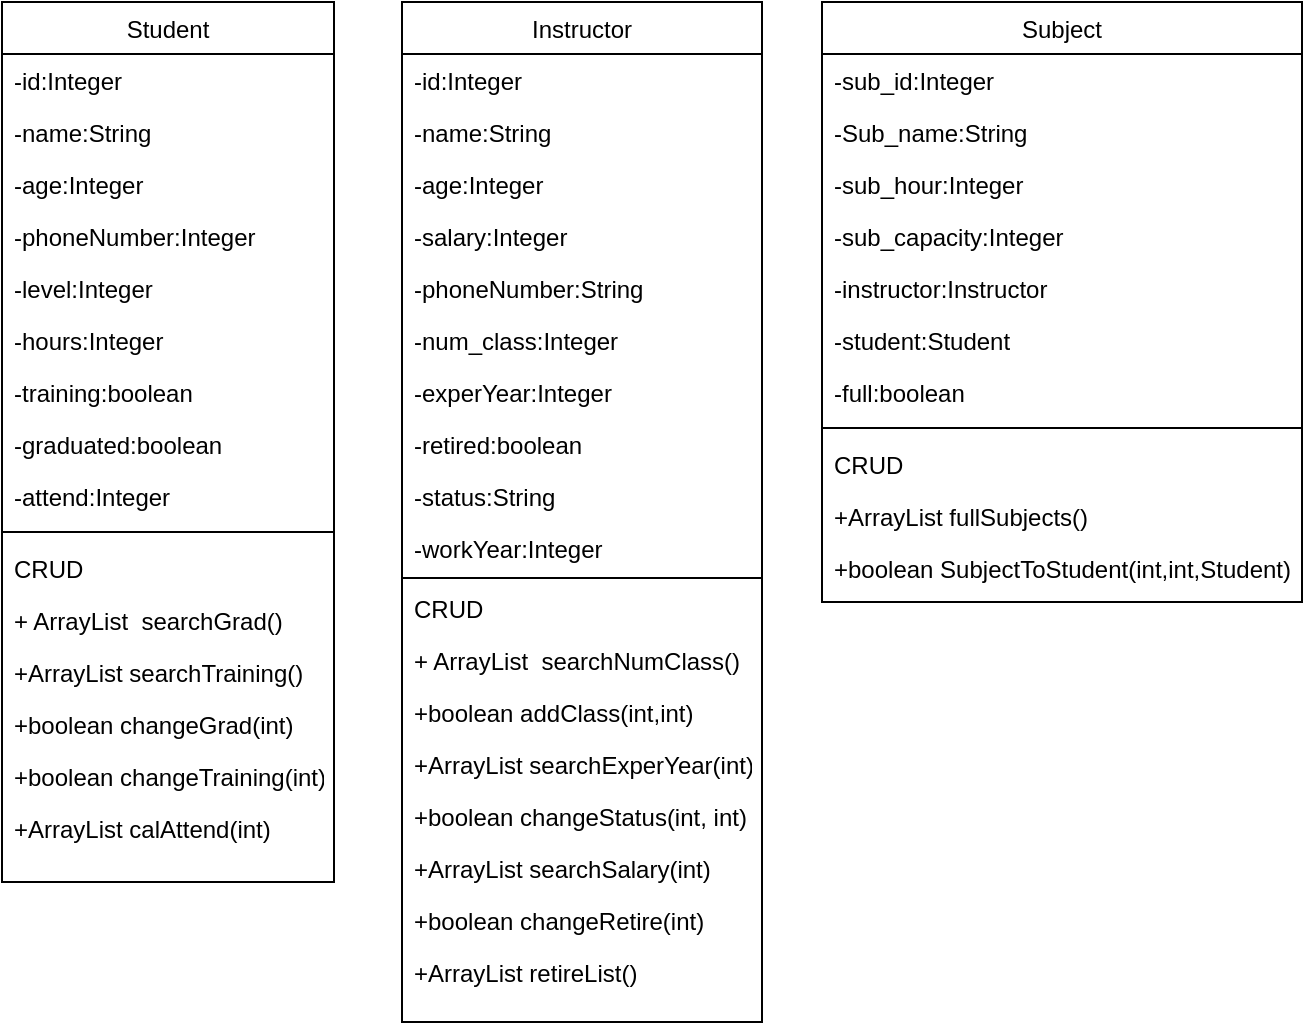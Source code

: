 <mxfile version="24.0.7" type="device">
  <diagram id="C5RBs43oDa-KdzZeNtuy" name="Page-1">
    <mxGraphModel dx="1050" dy="557" grid="1" gridSize="10" guides="1" tooltips="1" connect="1" arrows="1" fold="1" page="1" pageScale="1" pageWidth="827" pageHeight="1169" math="0" shadow="0">
      <root>
        <mxCell id="WIyWlLk6GJQsqaUBKTNV-0" />
        <mxCell id="WIyWlLk6GJQsqaUBKTNV-1" parent="WIyWlLk6GJQsqaUBKTNV-0" />
        <mxCell id="zkfFHV4jXpPFQw0GAbJ--17" value="Student" style="swimlane;fontStyle=0;align=center;verticalAlign=top;childLayout=stackLayout;horizontal=1;startSize=26;horizontalStack=0;resizeParent=1;resizeLast=0;collapsible=1;marginBottom=0;rounded=0;shadow=0;strokeWidth=1;" parent="WIyWlLk6GJQsqaUBKTNV-1" vertex="1">
          <mxGeometry x="80" width="166" height="440" as="geometry">
            <mxRectangle x="550" y="140" width="160" height="26" as="alternateBounds" />
          </mxGeometry>
        </mxCell>
        <mxCell id="zkfFHV4jXpPFQw0GAbJ--18" value="-id:Integer" style="text;align=left;verticalAlign=top;spacingLeft=4;spacingRight=4;overflow=hidden;rotatable=0;points=[[0,0.5],[1,0.5]];portConstraint=eastwest;" parent="zkfFHV4jXpPFQw0GAbJ--17" vertex="1">
          <mxGeometry y="26" width="166" height="26" as="geometry" />
        </mxCell>
        <mxCell id="zkfFHV4jXpPFQw0GAbJ--19" value="-name:String" style="text;align=left;verticalAlign=top;spacingLeft=4;spacingRight=4;overflow=hidden;rotatable=0;points=[[0,0.5],[1,0.5]];portConstraint=eastwest;rounded=0;shadow=0;html=0;" parent="zkfFHV4jXpPFQw0GAbJ--17" vertex="1">
          <mxGeometry y="52" width="166" height="26" as="geometry" />
        </mxCell>
        <mxCell id="zkfFHV4jXpPFQw0GAbJ--20" value="-age:Integer" style="text;align=left;verticalAlign=top;spacingLeft=4;spacingRight=4;overflow=hidden;rotatable=0;points=[[0,0.5],[1,0.5]];portConstraint=eastwest;rounded=0;shadow=0;html=0;" parent="zkfFHV4jXpPFQw0GAbJ--17" vertex="1">
          <mxGeometry y="78" width="166" height="26" as="geometry" />
        </mxCell>
        <mxCell id="zkfFHV4jXpPFQw0GAbJ--21" value="-phoneNumber:Integer" style="text;align=left;verticalAlign=top;spacingLeft=4;spacingRight=4;overflow=hidden;rotatable=0;points=[[0,0.5],[1,0.5]];portConstraint=eastwest;rounded=0;shadow=0;html=0;" parent="zkfFHV4jXpPFQw0GAbJ--17" vertex="1">
          <mxGeometry y="104" width="166" height="26" as="geometry" />
        </mxCell>
        <mxCell id="a96AQOsQOTcN02cIHTCV-0" value="-level:Integer" style="text;align=left;verticalAlign=top;spacingLeft=4;spacingRight=4;overflow=hidden;rotatable=0;points=[[0,0.5],[1,0.5]];portConstraint=eastwest;rounded=0;shadow=0;html=0;" vertex="1" parent="zkfFHV4jXpPFQw0GAbJ--17">
          <mxGeometry y="130" width="166" height="26" as="geometry" />
        </mxCell>
        <mxCell id="a96AQOsQOTcN02cIHTCV-1" value="-hours:Integer" style="text;align=left;verticalAlign=top;spacingLeft=4;spacingRight=4;overflow=hidden;rotatable=0;points=[[0,0.5],[1,0.5]];portConstraint=eastwest;rounded=0;shadow=0;html=0;" vertex="1" parent="zkfFHV4jXpPFQw0GAbJ--17">
          <mxGeometry y="156" width="166" height="26" as="geometry" />
        </mxCell>
        <mxCell id="a96AQOsQOTcN02cIHTCV-2" value="-training:boolean" style="text;align=left;verticalAlign=top;spacingLeft=4;spacingRight=4;overflow=hidden;rotatable=0;points=[[0,0.5],[1,0.5]];portConstraint=eastwest;rounded=0;shadow=0;html=0;" vertex="1" parent="zkfFHV4jXpPFQw0GAbJ--17">
          <mxGeometry y="182" width="166" height="26" as="geometry" />
        </mxCell>
        <mxCell id="a96AQOsQOTcN02cIHTCV-3" value="-graduated:boolean" style="text;align=left;verticalAlign=top;spacingLeft=4;spacingRight=4;overflow=hidden;rotatable=0;points=[[0,0.5],[1,0.5]];portConstraint=eastwest;rounded=0;shadow=0;html=0;" vertex="1" parent="zkfFHV4jXpPFQw0GAbJ--17">
          <mxGeometry y="208" width="166" height="26" as="geometry" />
        </mxCell>
        <mxCell id="a96AQOsQOTcN02cIHTCV-24" value="-attend:Integer" style="text;align=left;verticalAlign=top;spacingLeft=4;spacingRight=4;overflow=hidden;rotatable=0;points=[[0,0.5],[1,0.5]];portConstraint=eastwest;rounded=0;shadow=0;html=0;" vertex="1" parent="zkfFHV4jXpPFQw0GAbJ--17">
          <mxGeometry y="234" width="166" height="26" as="geometry" />
        </mxCell>
        <mxCell id="zkfFHV4jXpPFQw0GAbJ--23" value="" style="line;html=1;strokeWidth=1;align=left;verticalAlign=middle;spacingTop=-1;spacingLeft=3;spacingRight=3;rotatable=0;labelPosition=right;points=[];portConstraint=eastwest;" parent="zkfFHV4jXpPFQw0GAbJ--17" vertex="1">
          <mxGeometry y="260" width="166" height="10" as="geometry" />
        </mxCell>
        <mxCell id="zkfFHV4jXpPFQw0GAbJ--24" value="CRUD" style="text;align=left;verticalAlign=top;spacingLeft=4;spacingRight=4;overflow=hidden;rotatable=0;points=[[0,0.5],[1,0.5]];portConstraint=eastwest;" parent="zkfFHV4jXpPFQw0GAbJ--17" vertex="1">
          <mxGeometry y="270" width="166" height="26" as="geometry" />
        </mxCell>
        <mxCell id="zkfFHV4jXpPFQw0GAbJ--25" value="+ ArrayList  searchGrad()" style="text;align=left;verticalAlign=top;spacingLeft=4;spacingRight=4;overflow=hidden;rotatable=0;points=[[0,0.5],[1,0.5]];portConstraint=eastwest;" parent="zkfFHV4jXpPFQw0GAbJ--17" vertex="1">
          <mxGeometry y="296" width="166" height="26" as="geometry" />
        </mxCell>
        <mxCell id="a96AQOsQOTcN02cIHTCV-4" value="+ArrayList searchTraining()" style="text;align=left;verticalAlign=top;spacingLeft=4;spacingRight=4;overflow=hidden;rotatable=0;points=[[0,0.5],[1,0.5]];portConstraint=eastwest;" vertex="1" parent="zkfFHV4jXpPFQw0GAbJ--17">
          <mxGeometry y="322" width="166" height="26" as="geometry" />
        </mxCell>
        <mxCell id="a96AQOsQOTcN02cIHTCV-5" value="+boolean changeGrad(int)" style="text;align=left;verticalAlign=top;spacingLeft=4;spacingRight=4;overflow=hidden;rotatable=0;points=[[0,0.5],[1,0.5]];portConstraint=eastwest;" vertex="1" parent="zkfFHV4jXpPFQw0GAbJ--17">
          <mxGeometry y="348" width="166" height="26" as="geometry" />
        </mxCell>
        <mxCell id="a96AQOsQOTcN02cIHTCV-6" value="+boolean changeTraining(int)" style="text;align=left;verticalAlign=top;spacingLeft=4;spacingRight=4;overflow=hidden;rotatable=0;points=[[0,0.5],[1,0.5]];portConstraint=eastwest;" vertex="1" parent="zkfFHV4jXpPFQw0GAbJ--17">
          <mxGeometry y="374" width="166" height="26" as="geometry" />
        </mxCell>
        <mxCell id="a96AQOsQOTcN02cIHTCV-7" value="+ArrayList calAttend(int)" style="text;align=left;verticalAlign=top;spacingLeft=4;spacingRight=4;overflow=hidden;rotatable=0;points=[[0,0.5],[1,0.5]];portConstraint=eastwest;" vertex="1" parent="zkfFHV4jXpPFQw0GAbJ--17">
          <mxGeometry y="400" width="166" height="26" as="geometry" />
        </mxCell>
        <mxCell id="a96AQOsQOTcN02cIHTCV-8" value="Instructor" style="swimlane;fontStyle=0;align=center;verticalAlign=top;childLayout=stackLayout;horizontal=1;startSize=26;horizontalStack=0;resizeParent=1;resizeLast=0;collapsible=1;marginBottom=0;rounded=0;shadow=0;strokeWidth=1;" vertex="1" parent="WIyWlLk6GJQsqaUBKTNV-1">
          <mxGeometry x="280" width="180" height="510" as="geometry">
            <mxRectangle x="550" y="140" width="160" height="26" as="alternateBounds" />
          </mxGeometry>
        </mxCell>
        <mxCell id="a96AQOsQOTcN02cIHTCV-9" value="-id:Integer" style="text;align=left;verticalAlign=top;spacingLeft=4;spacingRight=4;overflow=hidden;rotatable=0;points=[[0,0.5],[1,0.5]];portConstraint=eastwest;" vertex="1" parent="a96AQOsQOTcN02cIHTCV-8">
          <mxGeometry y="26" width="180" height="26" as="geometry" />
        </mxCell>
        <mxCell id="a96AQOsQOTcN02cIHTCV-10" value="-name:String" style="text;align=left;verticalAlign=top;spacingLeft=4;spacingRight=4;overflow=hidden;rotatable=0;points=[[0,0.5],[1,0.5]];portConstraint=eastwest;rounded=0;shadow=0;html=0;" vertex="1" parent="a96AQOsQOTcN02cIHTCV-8">
          <mxGeometry y="52" width="180" height="26" as="geometry" />
        </mxCell>
        <mxCell id="a96AQOsQOTcN02cIHTCV-11" value="-age:Integer" style="text;align=left;verticalAlign=top;spacingLeft=4;spacingRight=4;overflow=hidden;rotatable=0;points=[[0,0.5],[1,0.5]];portConstraint=eastwest;rounded=0;shadow=0;html=0;" vertex="1" parent="a96AQOsQOTcN02cIHTCV-8">
          <mxGeometry y="78" width="180" height="26" as="geometry" />
        </mxCell>
        <mxCell id="a96AQOsQOTcN02cIHTCV-25" value="-salary:Integer" style="text;align=left;verticalAlign=top;spacingLeft=4;spacingRight=4;overflow=hidden;rotatable=0;points=[[0,0.5],[1,0.5]];portConstraint=eastwest;rounded=0;shadow=0;html=0;" vertex="1" parent="a96AQOsQOTcN02cIHTCV-8">
          <mxGeometry y="104" width="180" height="26" as="geometry" />
        </mxCell>
        <mxCell id="a96AQOsQOTcN02cIHTCV-29" value="-phoneNumber:String" style="text;align=left;verticalAlign=top;spacingLeft=4;spacingRight=4;overflow=hidden;rotatable=0;points=[[0,0.5],[1,0.5]];portConstraint=eastwest;rounded=0;shadow=0;html=0;" vertex="1" parent="a96AQOsQOTcN02cIHTCV-8">
          <mxGeometry y="130" width="180" height="26" as="geometry" />
        </mxCell>
        <mxCell id="a96AQOsQOTcN02cIHTCV-28" value="-num_class:Integer" style="text;align=left;verticalAlign=top;spacingLeft=4;spacingRight=4;overflow=hidden;rotatable=0;points=[[0,0.5],[1,0.5]];portConstraint=eastwest;rounded=0;shadow=0;html=0;" vertex="1" parent="a96AQOsQOTcN02cIHTCV-8">
          <mxGeometry y="156" width="180" height="26" as="geometry" />
        </mxCell>
        <mxCell id="a96AQOsQOTcN02cIHTCV-27" value="-experYear:Integer" style="text;align=left;verticalAlign=top;spacingLeft=4;spacingRight=4;overflow=hidden;rotatable=0;points=[[0,0.5],[1,0.5]];portConstraint=eastwest;rounded=0;shadow=0;html=0;" vertex="1" parent="a96AQOsQOTcN02cIHTCV-8">
          <mxGeometry y="182" width="180" height="26" as="geometry" />
        </mxCell>
        <mxCell id="a96AQOsQOTcN02cIHTCV-26" value="-retired:boolean" style="text;align=left;verticalAlign=top;spacingLeft=4;spacingRight=4;overflow=hidden;rotatable=0;points=[[0,0.5],[1,0.5]];portConstraint=eastwest;rounded=0;shadow=0;html=0;" vertex="1" parent="a96AQOsQOTcN02cIHTCV-8">
          <mxGeometry y="208" width="180" height="26" as="geometry" />
        </mxCell>
        <mxCell id="a96AQOsQOTcN02cIHTCV-30" value="-status:String" style="text;align=left;verticalAlign=top;spacingLeft=4;spacingRight=4;overflow=hidden;rotatable=0;points=[[0,0.5],[1,0.5]];portConstraint=eastwest;rounded=0;shadow=0;html=0;" vertex="1" parent="a96AQOsQOTcN02cIHTCV-8">
          <mxGeometry y="234" width="180" height="26" as="geometry" />
        </mxCell>
        <mxCell id="a96AQOsQOTcN02cIHTCV-31" value="-workYear:Integer" style="text;align=left;verticalAlign=top;spacingLeft=4;spacingRight=4;overflow=hidden;rotatable=0;points=[[0,0.5],[1,0.5]];portConstraint=eastwest;rounded=0;shadow=0;html=0;" vertex="1" parent="a96AQOsQOTcN02cIHTCV-8">
          <mxGeometry y="260" width="180" height="26" as="geometry" />
        </mxCell>
        <mxCell id="a96AQOsQOTcN02cIHTCV-17" value="" style="line;html=1;strokeWidth=1;align=left;verticalAlign=middle;spacingTop=-1;spacingLeft=3;spacingRight=3;rotatable=0;labelPosition=right;points=[];portConstraint=eastwest;" vertex="1" parent="a96AQOsQOTcN02cIHTCV-8">
          <mxGeometry y="286" width="180" height="4" as="geometry" />
        </mxCell>
        <mxCell id="a96AQOsQOTcN02cIHTCV-18" value="CRUD" style="text;align=left;verticalAlign=top;spacingLeft=4;spacingRight=4;overflow=hidden;rotatable=0;points=[[0,0.5],[1,0.5]];portConstraint=eastwest;" vertex="1" parent="a96AQOsQOTcN02cIHTCV-8">
          <mxGeometry y="290" width="180" height="26" as="geometry" />
        </mxCell>
        <mxCell id="a96AQOsQOTcN02cIHTCV-19" value="+ ArrayList  searchNumClass()" style="text;align=left;verticalAlign=top;spacingLeft=4;spacingRight=4;overflow=hidden;rotatable=0;points=[[0,0.5],[1,0.5]];portConstraint=eastwest;" vertex="1" parent="a96AQOsQOTcN02cIHTCV-8">
          <mxGeometry y="316" width="180" height="26" as="geometry" />
        </mxCell>
        <mxCell id="a96AQOsQOTcN02cIHTCV-20" value="+boolean addClass(int,int)" style="text;align=left;verticalAlign=top;spacingLeft=4;spacingRight=4;overflow=hidden;rotatable=0;points=[[0,0.5],[1,0.5]];portConstraint=eastwest;" vertex="1" parent="a96AQOsQOTcN02cIHTCV-8">
          <mxGeometry y="342" width="180" height="26" as="geometry" />
        </mxCell>
        <mxCell id="a96AQOsQOTcN02cIHTCV-21" value="+ArrayList searchExperYear(int)" style="text;align=left;verticalAlign=top;spacingLeft=4;spacingRight=4;overflow=hidden;rotatable=0;points=[[0,0.5],[1,0.5]];portConstraint=eastwest;" vertex="1" parent="a96AQOsQOTcN02cIHTCV-8">
          <mxGeometry y="368" width="180" height="26" as="geometry" />
        </mxCell>
        <mxCell id="a96AQOsQOTcN02cIHTCV-22" value="+boolean changeStatus(int, int)" style="text;align=left;verticalAlign=top;spacingLeft=4;spacingRight=4;overflow=hidden;rotatable=0;points=[[0,0.5],[1,0.5]];portConstraint=eastwest;" vertex="1" parent="a96AQOsQOTcN02cIHTCV-8">
          <mxGeometry y="394" width="180" height="26" as="geometry" />
        </mxCell>
        <mxCell id="a96AQOsQOTcN02cIHTCV-23" value="+ArrayList searchSalary(int)" style="text;align=left;verticalAlign=top;spacingLeft=4;spacingRight=4;overflow=hidden;rotatable=0;points=[[0,0.5],[1,0.5]];portConstraint=eastwest;" vertex="1" parent="a96AQOsQOTcN02cIHTCV-8">
          <mxGeometry y="420" width="180" height="26" as="geometry" />
        </mxCell>
        <mxCell id="a96AQOsQOTcN02cIHTCV-32" value="+boolean changeRetire(int)" style="text;align=left;verticalAlign=top;spacingLeft=4;spacingRight=4;overflow=hidden;rotatable=0;points=[[0,0.5],[1,0.5]];portConstraint=eastwest;" vertex="1" parent="a96AQOsQOTcN02cIHTCV-8">
          <mxGeometry y="446" width="180" height="26" as="geometry" />
        </mxCell>
        <mxCell id="a96AQOsQOTcN02cIHTCV-33" value="+ArrayList retireList()" style="text;align=left;verticalAlign=top;spacingLeft=4;spacingRight=4;overflow=hidden;rotatable=0;points=[[0,0.5],[1,0.5]];portConstraint=eastwest;" vertex="1" parent="a96AQOsQOTcN02cIHTCV-8">
          <mxGeometry y="472" width="180" height="26" as="geometry" />
        </mxCell>
        <mxCell id="a96AQOsQOTcN02cIHTCV-34" value="Subject" style="swimlane;fontStyle=0;align=center;verticalAlign=top;childLayout=stackLayout;horizontal=1;startSize=26;horizontalStack=0;resizeParent=1;resizeLast=0;collapsible=1;marginBottom=0;rounded=0;shadow=0;strokeWidth=1;" vertex="1" parent="WIyWlLk6GJQsqaUBKTNV-1">
          <mxGeometry x="490" width="240" height="300" as="geometry">
            <mxRectangle x="550" y="140" width="160" height="26" as="alternateBounds" />
          </mxGeometry>
        </mxCell>
        <mxCell id="a96AQOsQOTcN02cIHTCV-35" value="-sub_id:Integer" style="text;align=left;verticalAlign=top;spacingLeft=4;spacingRight=4;overflow=hidden;rotatable=0;points=[[0,0.5],[1,0.5]];portConstraint=eastwest;" vertex="1" parent="a96AQOsQOTcN02cIHTCV-34">
          <mxGeometry y="26" width="240" height="26" as="geometry" />
        </mxCell>
        <mxCell id="a96AQOsQOTcN02cIHTCV-36" value="-Sub_name:String" style="text;align=left;verticalAlign=top;spacingLeft=4;spacingRight=4;overflow=hidden;rotatable=0;points=[[0,0.5],[1,0.5]];portConstraint=eastwest;rounded=0;shadow=0;html=0;" vertex="1" parent="a96AQOsQOTcN02cIHTCV-34">
          <mxGeometry y="52" width="240" height="26" as="geometry" />
        </mxCell>
        <mxCell id="a96AQOsQOTcN02cIHTCV-37" value="-sub_hour:Integer" style="text;align=left;verticalAlign=top;spacingLeft=4;spacingRight=4;overflow=hidden;rotatable=0;points=[[0,0.5],[1,0.5]];portConstraint=eastwest;rounded=0;shadow=0;html=0;" vertex="1" parent="a96AQOsQOTcN02cIHTCV-34">
          <mxGeometry y="78" width="240" height="26" as="geometry" />
        </mxCell>
        <mxCell id="a96AQOsQOTcN02cIHTCV-38" value="-sub_capacity:Integer" style="text;align=left;verticalAlign=top;spacingLeft=4;spacingRight=4;overflow=hidden;rotatable=0;points=[[0,0.5],[1,0.5]];portConstraint=eastwest;rounded=0;shadow=0;html=0;" vertex="1" parent="a96AQOsQOTcN02cIHTCV-34">
          <mxGeometry y="104" width="240" height="26" as="geometry" />
        </mxCell>
        <mxCell id="a96AQOsQOTcN02cIHTCV-39" value="-instructor:Instructor" style="text;align=left;verticalAlign=top;spacingLeft=4;spacingRight=4;overflow=hidden;rotatable=0;points=[[0,0.5],[1,0.5]];portConstraint=eastwest;rounded=0;shadow=0;html=0;" vertex="1" parent="a96AQOsQOTcN02cIHTCV-34">
          <mxGeometry y="130" width="240" height="26" as="geometry" />
        </mxCell>
        <mxCell id="a96AQOsQOTcN02cIHTCV-40" value="-student:Student" style="text;align=left;verticalAlign=top;spacingLeft=4;spacingRight=4;overflow=hidden;rotatable=0;points=[[0,0.5],[1,0.5]];portConstraint=eastwest;rounded=0;shadow=0;html=0;" vertex="1" parent="a96AQOsQOTcN02cIHTCV-34">
          <mxGeometry y="156" width="240" height="26" as="geometry" />
        </mxCell>
        <mxCell id="a96AQOsQOTcN02cIHTCV-41" value="-full:boolean" style="text;align=left;verticalAlign=top;spacingLeft=4;spacingRight=4;overflow=hidden;rotatable=0;points=[[0,0.5],[1,0.5]];portConstraint=eastwest;rounded=0;shadow=0;html=0;" vertex="1" parent="a96AQOsQOTcN02cIHTCV-34">
          <mxGeometry y="182" width="240" height="26" as="geometry" />
        </mxCell>
        <mxCell id="a96AQOsQOTcN02cIHTCV-44" value="" style="line;html=1;strokeWidth=1;align=left;verticalAlign=middle;spacingTop=-1;spacingLeft=3;spacingRight=3;rotatable=0;labelPosition=right;points=[];portConstraint=eastwest;" vertex="1" parent="a96AQOsQOTcN02cIHTCV-34">
          <mxGeometry y="208" width="240" height="10" as="geometry" />
        </mxCell>
        <mxCell id="a96AQOsQOTcN02cIHTCV-45" value="CRUD" style="text;align=left;verticalAlign=top;spacingLeft=4;spacingRight=4;overflow=hidden;rotatable=0;points=[[0,0.5],[1,0.5]];portConstraint=eastwest;" vertex="1" parent="a96AQOsQOTcN02cIHTCV-34">
          <mxGeometry y="218" width="240" height="26" as="geometry" />
        </mxCell>
        <mxCell id="a96AQOsQOTcN02cIHTCV-51" value="+ArrayList fullSubjects()" style="text;align=left;verticalAlign=top;spacingLeft=4;spacingRight=4;overflow=hidden;rotatable=0;points=[[0,0.5],[1,0.5]];portConstraint=eastwest;rounded=0;shadow=0;html=0;" vertex="1" parent="a96AQOsQOTcN02cIHTCV-34">
          <mxGeometry y="244" width="240" height="26" as="geometry" />
        </mxCell>
        <mxCell id="a96AQOsQOTcN02cIHTCV-52" value="+boolean SubjectToStudent(int,int,Student)" style="text;align=left;verticalAlign=top;spacingLeft=4;spacingRight=4;overflow=hidden;rotatable=0;points=[[0,0.5],[1,0.5]];portConstraint=eastwest;rounded=0;shadow=0;html=0;" vertex="1" parent="a96AQOsQOTcN02cIHTCV-34">
          <mxGeometry y="270" width="240" height="26" as="geometry" />
        </mxCell>
      </root>
    </mxGraphModel>
  </diagram>
</mxfile>
